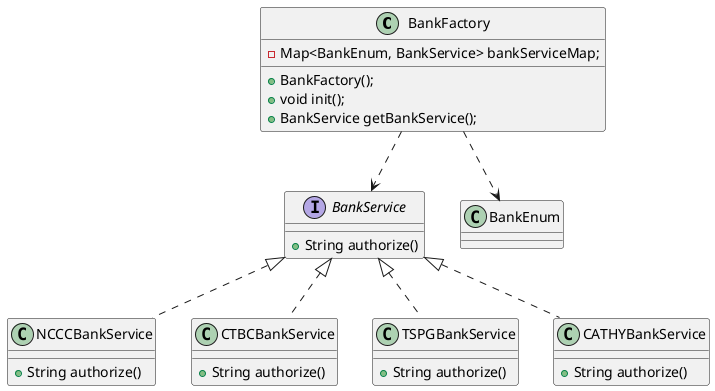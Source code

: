 @startuml Factory Pattern
class BankFactory{
	-Map<BankEnum, BankService> bankServiceMap;
	+BankFactory();
	+void init();
	+BankService getBankService();
}
interface BankService {
    +String authorize()
}
class NCCCBankService{
	+String authorize()
}
class CTBCBankService{
	+String authorize()
}
class TSPGBankService{
	+String authorize()
}
class CATHYBankService{
	+String authorize()
}
class BankEnum

BankService <|.. NCCCBankService
BankService <|.. CTBCBankService
BankService <|.. TSPGBankService
BankService <|.. CATHYBankService
BankFactory ..> BankEnum
BankFactory ..> BankService
@enduml